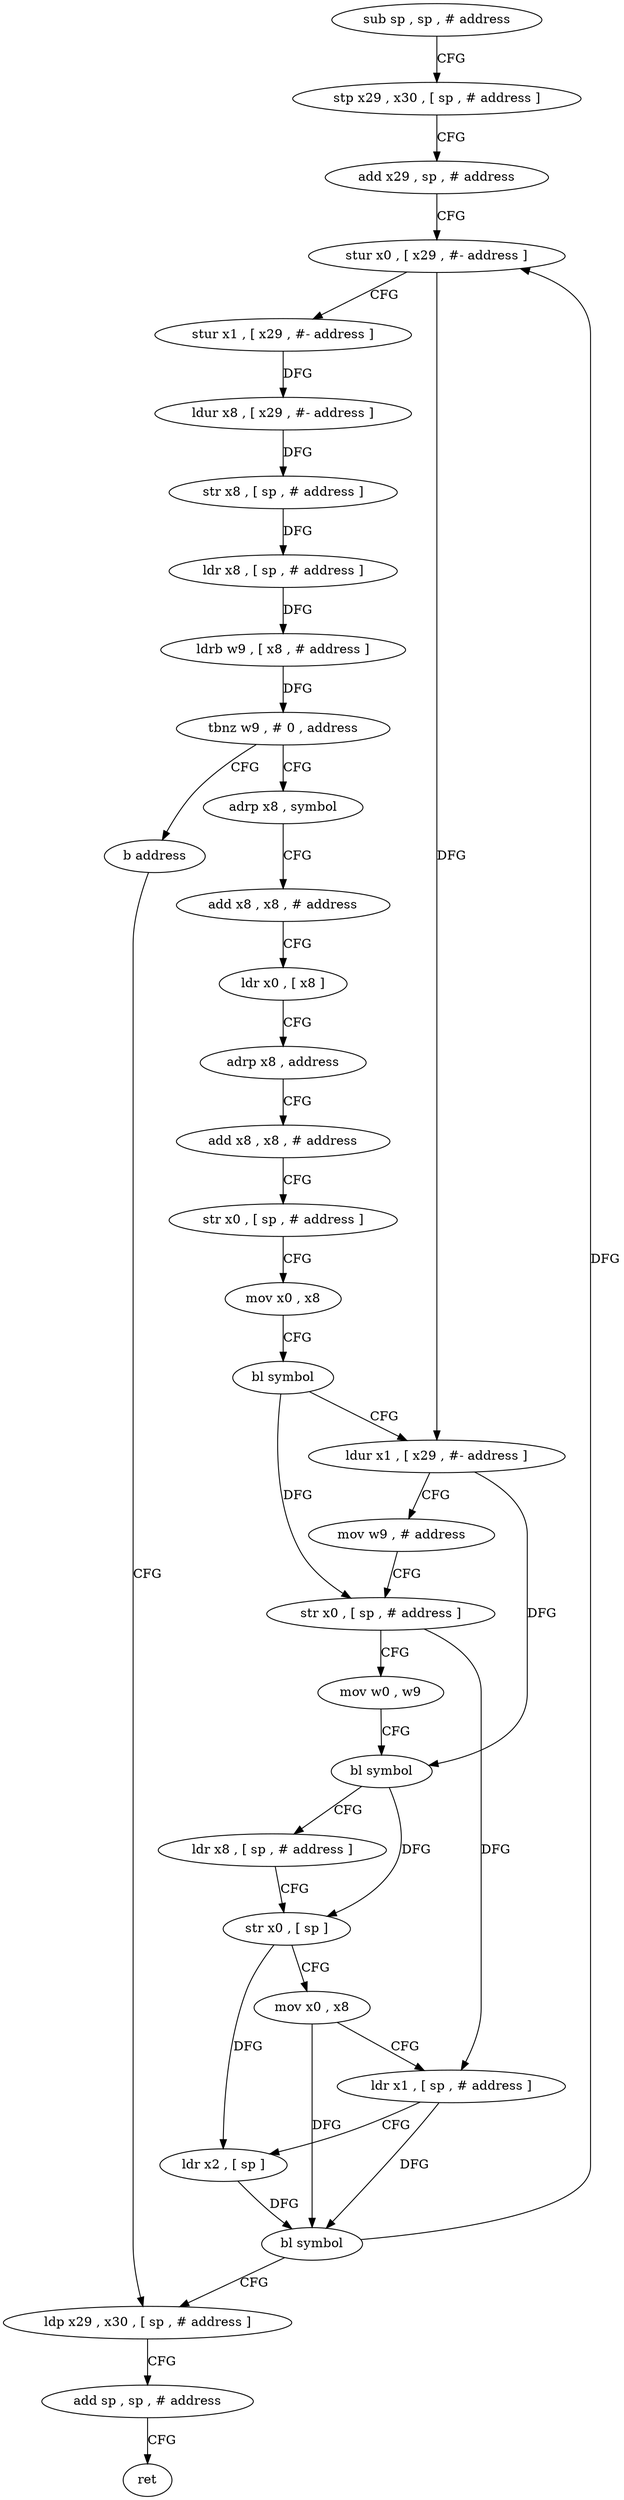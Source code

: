 digraph "func" {
"4212848" [label = "sub sp , sp , # address" ]
"4212852" [label = "stp x29 , x30 , [ sp , # address ]" ]
"4212856" [label = "add x29 , sp , # address" ]
"4212860" [label = "stur x0 , [ x29 , #- address ]" ]
"4212864" [label = "stur x1 , [ x29 , #- address ]" ]
"4212868" [label = "ldur x8 , [ x29 , #- address ]" ]
"4212872" [label = "str x8 , [ sp , # address ]" ]
"4212876" [label = "ldr x8 , [ sp , # address ]" ]
"4212880" [label = "ldrb w9 , [ x8 , # address ]" ]
"4212884" [label = "tbnz w9 , # 0 , address" ]
"4212892" [label = "adrp x8 , symbol" ]
"4212888" [label = "b address" ]
"4212896" [label = "add x8 , x8 , # address" ]
"4212900" [label = "ldr x0 , [ x8 ]" ]
"4212904" [label = "adrp x8 , address" ]
"4212908" [label = "add x8 , x8 , # address" ]
"4212912" [label = "str x0 , [ sp , # address ]" ]
"4212916" [label = "mov x0 , x8" ]
"4212920" [label = "bl symbol" ]
"4212924" [label = "ldur x1 , [ x29 , #- address ]" ]
"4212928" [label = "mov w9 , # address" ]
"4212932" [label = "str x0 , [ sp , # address ]" ]
"4212936" [label = "mov w0 , w9" ]
"4212940" [label = "bl symbol" ]
"4212944" [label = "ldr x8 , [ sp , # address ]" ]
"4212948" [label = "str x0 , [ sp ]" ]
"4212952" [label = "mov x0 , x8" ]
"4212956" [label = "ldr x1 , [ sp , # address ]" ]
"4212960" [label = "ldr x2 , [ sp ]" ]
"4212964" [label = "bl symbol" ]
"4212968" [label = "ldp x29 , x30 , [ sp , # address ]" ]
"4212972" [label = "add sp , sp , # address" ]
"4212976" [label = "ret" ]
"4212848" -> "4212852" [ label = "CFG" ]
"4212852" -> "4212856" [ label = "CFG" ]
"4212856" -> "4212860" [ label = "CFG" ]
"4212860" -> "4212864" [ label = "CFG" ]
"4212860" -> "4212924" [ label = "DFG" ]
"4212864" -> "4212868" [ label = "DFG" ]
"4212868" -> "4212872" [ label = "DFG" ]
"4212872" -> "4212876" [ label = "DFG" ]
"4212876" -> "4212880" [ label = "DFG" ]
"4212880" -> "4212884" [ label = "DFG" ]
"4212884" -> "4212892" [ label = "CFG" ]
"4212884" -> "4212888" [ label = "CFG" ]
"4212892" -> "4212896" [ label = "CFG" ]
"4212888" -> "4212968" [ label = "CFG" ]
"4212896" -> "4212900" [ label = "CFG" ]
"4212900" -> "4212904" [ label = "CFG" ]
"4212904" -> "4212908" [ label = "CFG" ]
"4212908" -> "4212912" [ label = "CFG" ]
"4212912" -> "4212916" [ label = "CFG" ]
"4212916" -> "4212920" [ label = "CFG" ]
"4212920" -> "4212924" [ label = "CFG" ]
"4212920" -> "4212932" [ label = "DFG" ]
"4212924" -> "4212928" [ label = "CFG" ]
"4212924" -> "4212940" [ label = "DFG" ]
"4212928" -> "4212932" [ label = "CFG" ]
"4212932" -> "4212936" [ label = "CFG" ]
"4212932" -> "4212956" [ label = "DFG" ]
"4212936" -> "4212940" [ label = "CFG" ]
"4212940" -> "4212944" [ label = "CFG" ]
"4212940" -> "4212948" [ label = "DFG" ]
"4212944" -> "4212948" [ label = "CFG" ]
"4212948" -> "4212952" [ label = "CFG" ]
"4212948" -> "4212960" [ label = "DFG" ]
"4212952" -> "4212956" [ label = "CFG" ]
"4212952" -> "4212964" [ label = "DFG" ]
"4212956" -> "4212960" [ label = "CFG" ]
"4212956" -> "4212964" [ label = "DFG" ]
"4212960" -> "4212964" [ label = "DFG" ]
"4212964" -> "4212968" [ label = "CFG" ]
"4212964" -> "4212860" [ label = "DFG" ]
"4212968" -> "4212972" [ label = "CFG" ]
"4212972" -> "4212976" [ label = "CFG" ]
}
